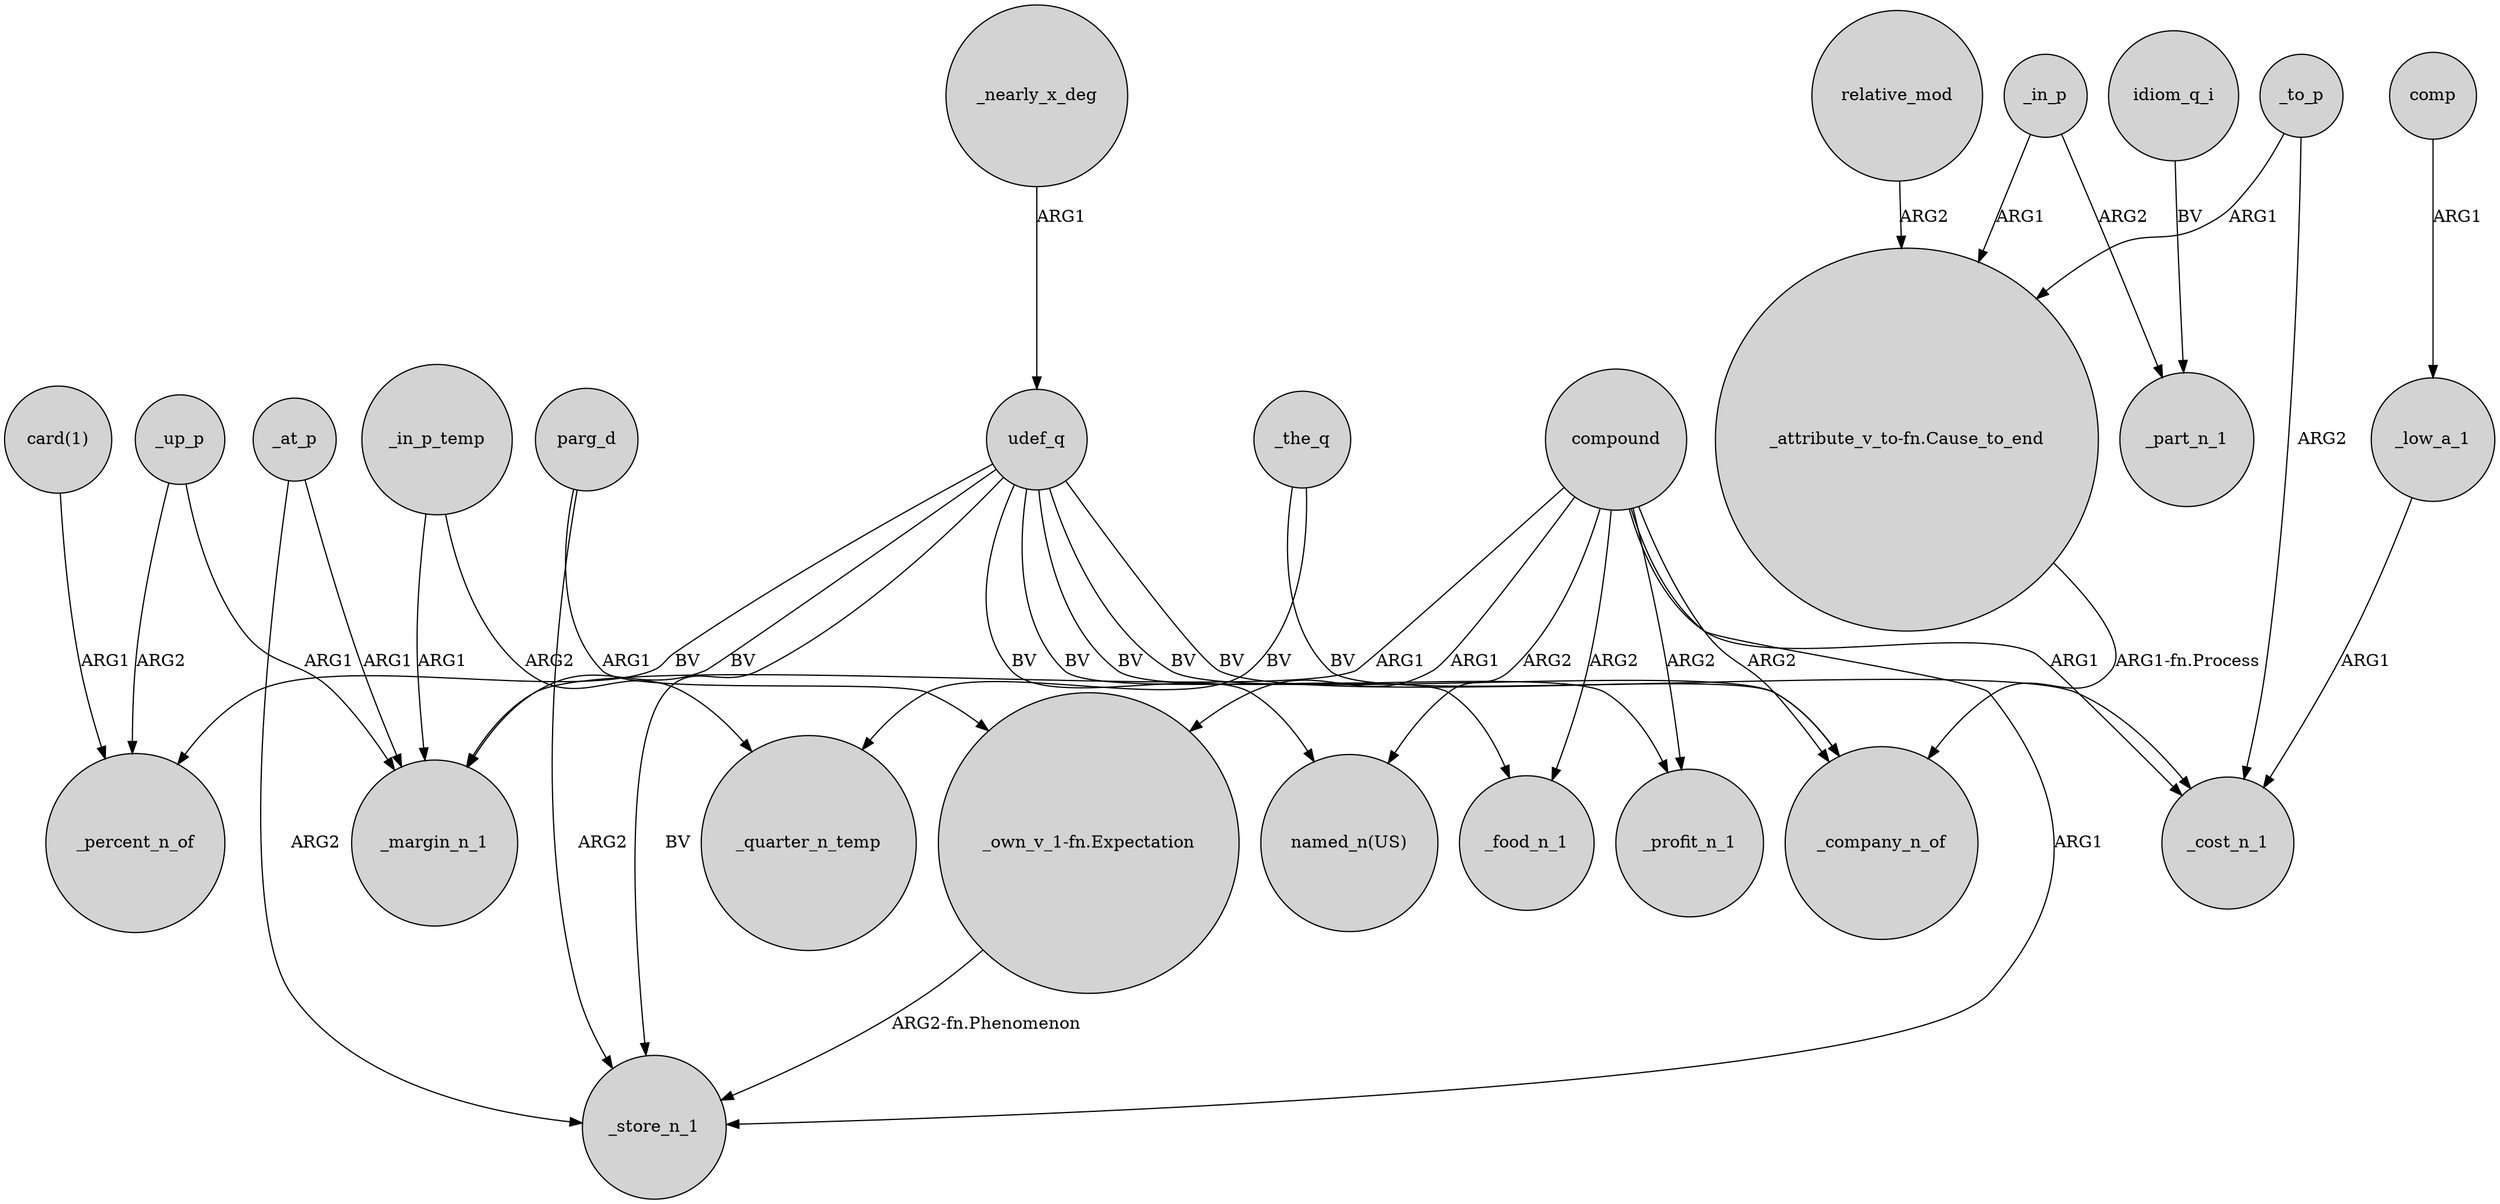 digraph {
	node [shape=circle style=filled]
	_up_p -> _percent_n_of [label=ARG2]
	_in_p_temp -> _quarter_n_temp [label=ARG2]
	comp -> _low_a_1 [label=ARG1]
	parg_d -> _store_n_1 [label=ARG2]
	compound -> _margin_n_1 [label=ARG1]
	_at_p -> _margin_n_1 [label=ARG1]
	_in_p_temp -> _margin_n_1 [label=ARG1]
	_the_q -> _quarter_n_temp [label=BV]
	parg_d -> "_own_v_1-fn.Expectation" [label=ARG1]
	_in_p -> "_attribute_v_to-fn.Cause_to_end" [label=ARG1]
	udef_q -> _margin_n_1 [label=BV]
	_at_p -> _store_n_1 [label=ARG2]
	udef_q -> _profit_n_1 [label=BV]
	relative_mod -> "_attribute_v_to-fn.Cause_to_end" [label=ARG2]
	compound -> _company_n_of [label=ARG2]
	_to_p -> "_attribute_v_to-fn.Cause_to_end" [label=ARG1]
	udef_q -> _store_n_1 [label=BV]
	udef_q -> _percent_n_of [label=BV]
	_in_p -> _part_n_1 [label=ARG2]
	compound -> _food_n_1 [label=ARG2]
	compound -> _profit_n_1 [label=ARG2]
	udef_q -> _company_n_of [label=BV]
	udef_q -> _food_n_1 [label=BV]
	compound -> _store_n_1 [label=ARG1]
	_up_p -> _margin_n_1 [label=ARG1]
	compound -> "_own_v_1-fn.Expectation" [label=ARG1]
	"_own_v_1-fn.Expectation" -> _store_n_1 [label="ARG2-fn.Phenomenon"]
	idiom_q_i -> _part_n_1 [label=BV]
	"card(1)" -> _percent_n_of [label=ARG1]
	_to_p -> _cost_n_1 [label=ARG2]
	"_attribute_v_to-fn.Cause_to_end" -> _company_n_of [label="ARG1-fn.Process"]
	_nearly_x_deg -> udef_q [label=ARG1]
	compound -> _cost_n_1 [label=ARG1]
	_low_a_1 -> _cost_n_1 [label=ARG1]
	compound -> "named_n(US)" [label=ARG2]
	_the_q -> _company_n_of [label=BV]
	udef_q -> "named_n(US)" [label=BV]
	udef_q -> _cost_n_1 [label=BV]
}
